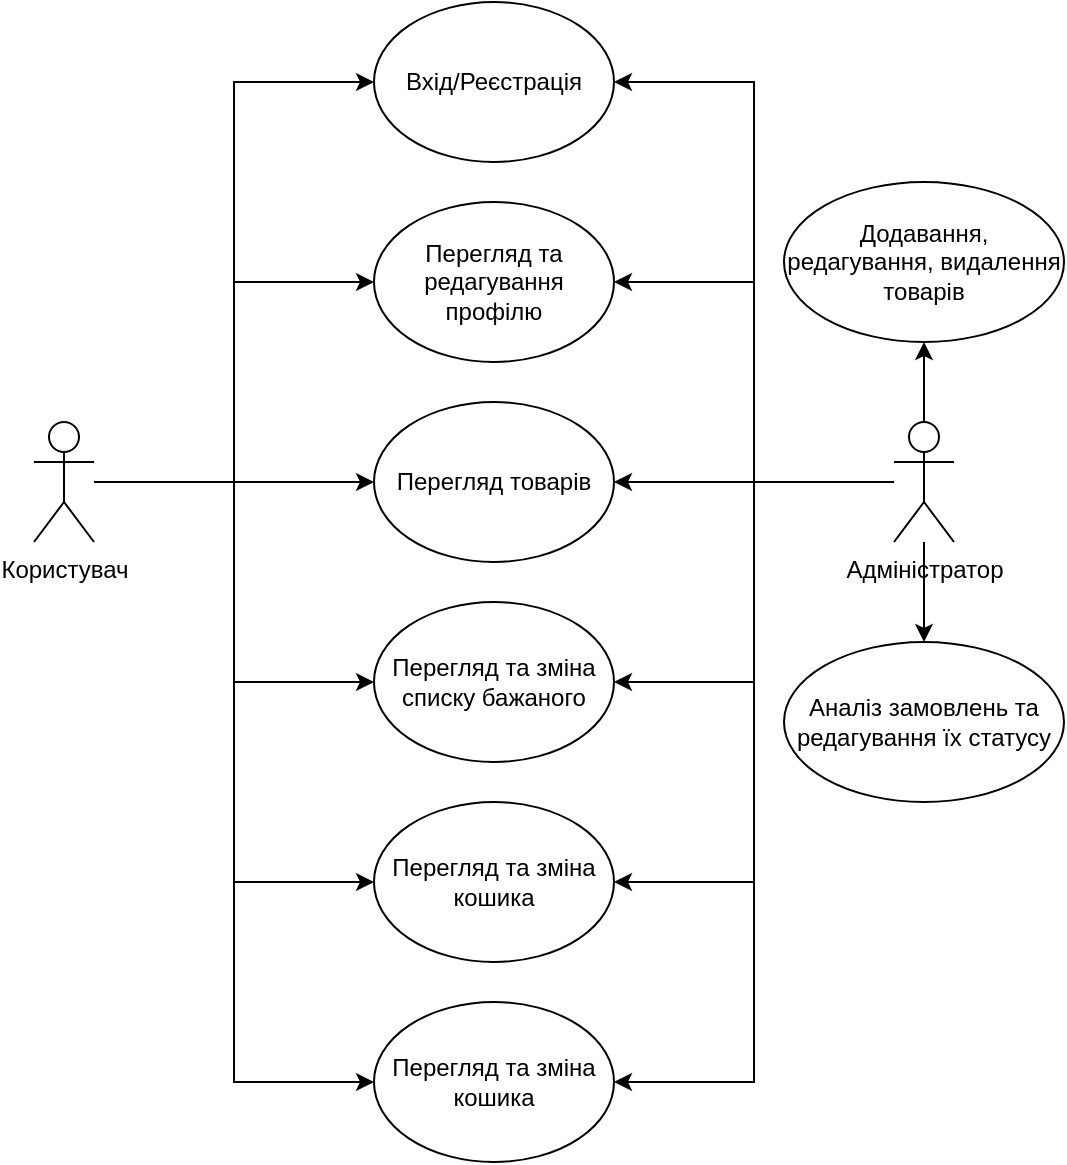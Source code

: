 <mxfile version="18.0.1" type="device"><diagram id="LyuUHXLIRDgPg9AJTgZp" name="Сторінка-1"><mxGraphModel dx="1038" dy="641" grid="0" gridSize="10" guides="1" tooltips="1" connect="1" arrows="1" fold="1" page="1" pageScale="1" pageWidth="827" pageHeight="1169" math="0" shadow="0"><root><mxCell id="0"/><mxCell id="1" parent="0"/><mxCell id="XxeLnP5QgHLUeR-MbdeJ-9" style="edgeStyle=orthogonalEdgeStyle;rounded=0;orthogonalLoop=1;jettySize=auto;html=1;entryX=0;entryY=0.5;entryDx=0;entryDy=0;" parent="1" source="XxeLnP5QgHLUeR-MbdeJ-1" target="XxeLnP5QgHLUeR-MbdeJ-2" edge="1"><mxGeometry relative="1" as="geometry"/></mxCell><mxCell id="XxeLnP5QgHLUeR-MbdeJ-10" style="edgeStyle=orthogonalEdgeStyle;rounded=0;orthogonalLoop=1;jettySize=auto;html=1;entryX=0;entryY=0.5;entryDx=0;entryDy=0;" parent="1" source="XxeLnP5QgHLUeR-MbdeJ-1" target="XxeLnP5QgHLUeR-MbdeJ-3" edge="1"><mxGeometry relative="1" as="geometry"/></mxCell><mxCell id="XxeLnP5QgHLUeR-MbdeJ-11" style="edgeStyle=orthogonalEdgeStyle;rounded=0;orthogonalLoop=1;jettySize=auto;html=1;entryX=0;entryY=0.5;entryDx=0;entryDy=0;" parent="1" source="XxeLnP5QgHLUeR-MbdeJ-1" target="XxeLnP5QgHLUeR-MbdeJ-4" edge="1"><mxGeometry relative="1" as="geometry"/></mxCell><mxCell id="z7YMU9l0_cwAojejWois-9" style="edgeStyle=orthogonalEdgeStyle;rounded=0;orthogonalLoop=1;jettySize=auto;html=1;entryX=0;entryY=0.5;entryDx=0;entryDy=0;" parent="1" source="XxeLnP5QgHLUeR-MbdeJ-1" target="z7YMU9l0_cwAojejWois-4" edge="1"><mxGeometry relative="1" as="geometry"/></mxCell><mxCell id="z7YMU9l0_cwAojejWois-13" style="edgeStyle=orthogonalEdgeStyle;rounded=0;orthogonalLoop=1;jettySize=auto;html=1;entryX=0;entryY=0.5;entryDx=0;entryDy=0;" parent="1" source="XxeLnP5QgHLUeR-MbdeJ-1" target="z7YMU9l0_cwAojejWois-12" edge="1"><mxGeometry relative="1" as="geometry"/></mxCell><mxCell id="C-gNBK7b53GKLg6L0JlP-2" style="edgeStyle=orthogonalEdgeStyle;rounded=0;orthogonalLoop=1;jettySize=auto;html=1;entryX=0;entryY=0.5;entryDx=0;entryDy=0;" edge="1" parent="1" source="XxeLnP5QgHLUeR-MbdeJ-1" target="C-gNBK7b53GKLg6L0JlP-1"><mxGeometry relative="1" as="geometry"/></mxCell><mxCell id="XxeLnP5QgHLUeR-MbdeJ-1" value="Користувач" style="shape=umlActor;verticalLabelPosition=bottom;verticalAlign=top;html=1;outlineConnect=0;" parent="1" vertex="1"><mxGeometry x="110" y="300" width="30" height="60" as="geometry"/></mxCell><mxCell id="XxeLnP5QgHLUeR-MbdeJ-2" value="Вхід/Реєстрація" style="ellipse;whiteSpace=wrap;html=1;" parent="1" vertex="1"><mxGeometry x="280" y="90" width="120" height="80" as="geometry"/></mxCell><mxCell id="XxeLnP5QgHLUeR-MbdeJ-3" value="Перегляд та редагування профілю" style="ellipse;whiteSpace=wrap;html=1;" parent="1" vertex="1"><mxGeometry x="280" y="190" width="120" height="80" as="geometry"/></mxCell><mxCell id="XxeLnP5QgHLUeR-MbdeJ-4" value="Перегляд та зміна списку бажаного" style="ellipse;whiteSpace=wrap;html=1;" parent="1" vertex="1"><mxGeometry x="280" y="390" width="120" height="80" as="geometry"/></mxCell><mxCell id="XxeLnP5QgHLUeR-MbdeJ-12" style="edgeStyle=orthogonalEdgeStyle;rounded=0;orthogonalLoop=1;jettySize=auto;html=1;entryX=1;entryY=0.5;entryDx=0;entryDy=0;" parent="1" source="XxeLnP5QgHLUeR-MbdeJ-5" target="XxeLnP5QgHLUeR-MbdeJ-2" edge="1"><mxGeometry relative="1" as="geometry"><Array as="points"><mxPoint x="470" y="330"/><mxPoint x="470" y="130"/></Array></mxGeometry></mxCell><mxCell id="XxeLnP5QgHLUeR-MbdeJ-13" style="edgeStyle=orthogonalEdgeStyle;rounded=0;orthogonalLoop=1;jettySize=auto;html=1;entryX=0.5;entryY=0;entryDx=0;entryDy=0;" parent="1" source="XxeLnP5QgHLUeR-MbdeJ-5" target="XxeLnP5QgHLUeR-MbdeJ-8" edge="1"><mxGeometry relative="1" as="geometry"/></mxCell><mxCell id="z7YMU9l0_cwAojejWois-3" style="edgeStyle=orthogonalEdgeStyle;rounded=0;orthogonalLoop=1;jettySize=auto;html=1;entryX=1;entryY=0.5;entryDx=0;entryDy=0;" parent="1" source="XxeLnP5QgHLUeR-MbdeJ-5" target="XxeLnP5QgHLUeR-MbdeJ-3" edge="1"><mxGeometry relative="1" as="geometry"/></mxCell><mxCell id="z7YMU9l0_cwAojejWois-7" style="edgeStyle=orthogonalEdgeStyle;rounded=0;orthogonalLoop=1;jettySize=auto;html=1;entryX=1;entryY=0.5;entryDx=0;entryDy=0;" parent="1" source="XxeLnP5QgHLUeR-MbdeJ-5" target="XxeLnP5QgHLUeR-MbdeJ-4" edge="1"><mxGeometry relative="1" as="geometry"/></mxCell><mxCell id="z7YMU9l0_cwAojejWois-8" style="edgeStyle=orthogonalEdgeStyle;rounded=0;orthogonalLoop=1;jettySize=auto;html=1;entryX=1;entryY=0.5;entryDx=0;entryDy=0;" parent="1" source="XxeLnP5QgHLUeR-MbdeJ-5" target="z7YMU9l0_cwAojejWois-4" edge="1"><mxGeometry relative="1" as="geometry"/></mxCell><mxCell id="z7YMU9l0_cwAojejWois-10" style="edgeStyle=orthogonalEdgeStyle;rounded=0;orthogonalLoop=1;jettySize=auto;html=1;entryX=0.5;entryY=1;entryDx=0;entryDy=0;" parent="1" source="XxeLnP5QgHLUeR-MbdeJ-5" target="z7YMU9l0_cwAojejWois-5" edge="1"><mxGeometry relative="1" as="geometry"/></mxCell><mxCell id="z7YMU9l0_cwAojejWois-14" style="edgeStyle=orthogonalEdgeStyle;rounded=0;orthogonalLoop=1;jettySize=auto;html=1;entryX=1;entryY=0.5;entryDx=0;entryDy=0;" parent="1" source="XxeLnP5QgHLUeR-MbdeJ-5" target="z7YMU9l0_cwAojejWois-12" edge="1"><mxGeometry relative="1" as="geometry"/></mxCell><mxCell id="C-gNBK7b53GKLg6L0JlP-4" style="edgeStyle=orthogonalEdgeStyle;rounded=0;orthogonalLoop=1;jettySize=auto;html=1;entryX=1;entryY=0.5;entryDx=0;entryDy=0;" edge="1" parent="1" source="XxeLnP5QgHLUeR-MbdeJ-5" target="C-gNBK7b53GKLg6L0JlP-1"><mxGeometry relative="1" as="geometry"/></mxCell><mxCell id="XxeLnP5QgHLUeR-MbdeJ-5" value="Адміністратор" style="shape=umlActor;verticalLabelPosition=bottom;verticalAlign=top;html=1;outlineConnect=0;" parent="1" vertex="1"><mxGeometry x="540" y="300" width="30" height="60" as="geometry"/></mxCell><mxCell id="XxeLnP5QgHLUeR-MbdeJ-8" value="Аналіз замовлень та редагування їх статусу" style="ellipse;whiteSpace=wrap;html=1;" parent="1" vertex="1"><mxGeometry x="485" y="410" width="140" height="80" as="geometry"/></mxCell><mxCell id="z7YMU9l0_cwAojejWois-4" value="Перегляд та зміна кошика" style="ellipse;whiteSpace=wrap;html=1;" parent="1" vertex="1"><mxGeometry x="280" y="490" width="120" height="80" as="geometry"/></mxCell><mxCell id="z7YMU9l0_cwAojejWois-5" value="Додавання, редагування, видалення товарів" style="ellipse;whiteSpace=wrap;html=1;" parent="1" vertex="1"><mxGeometry x="485" y="180" width="140" height="80" as="geometry"/></mxCell><mxCell id="z7YMU9l0_cwAojejWois-12" value="Перегляд товарів" style="ellipse;whiteSpace=wrap;html=1;" parent="1" vertex="1"><mxGeometry x="280" y="290" width="120" height="80" as="geometry"/></mxCell><mxCell id="C-gNBK7b53GKLg6L0JlP-1" value="Перегляд та зміна кошика" style="ellipse;whiteSpace=wrap;html=1;" vertex="1" parent="1"><mxGeometry x="280" y="590" width="120" height="80" as="geometry"/></mxCell></root></mxGraphModel></diagram></mxfile>